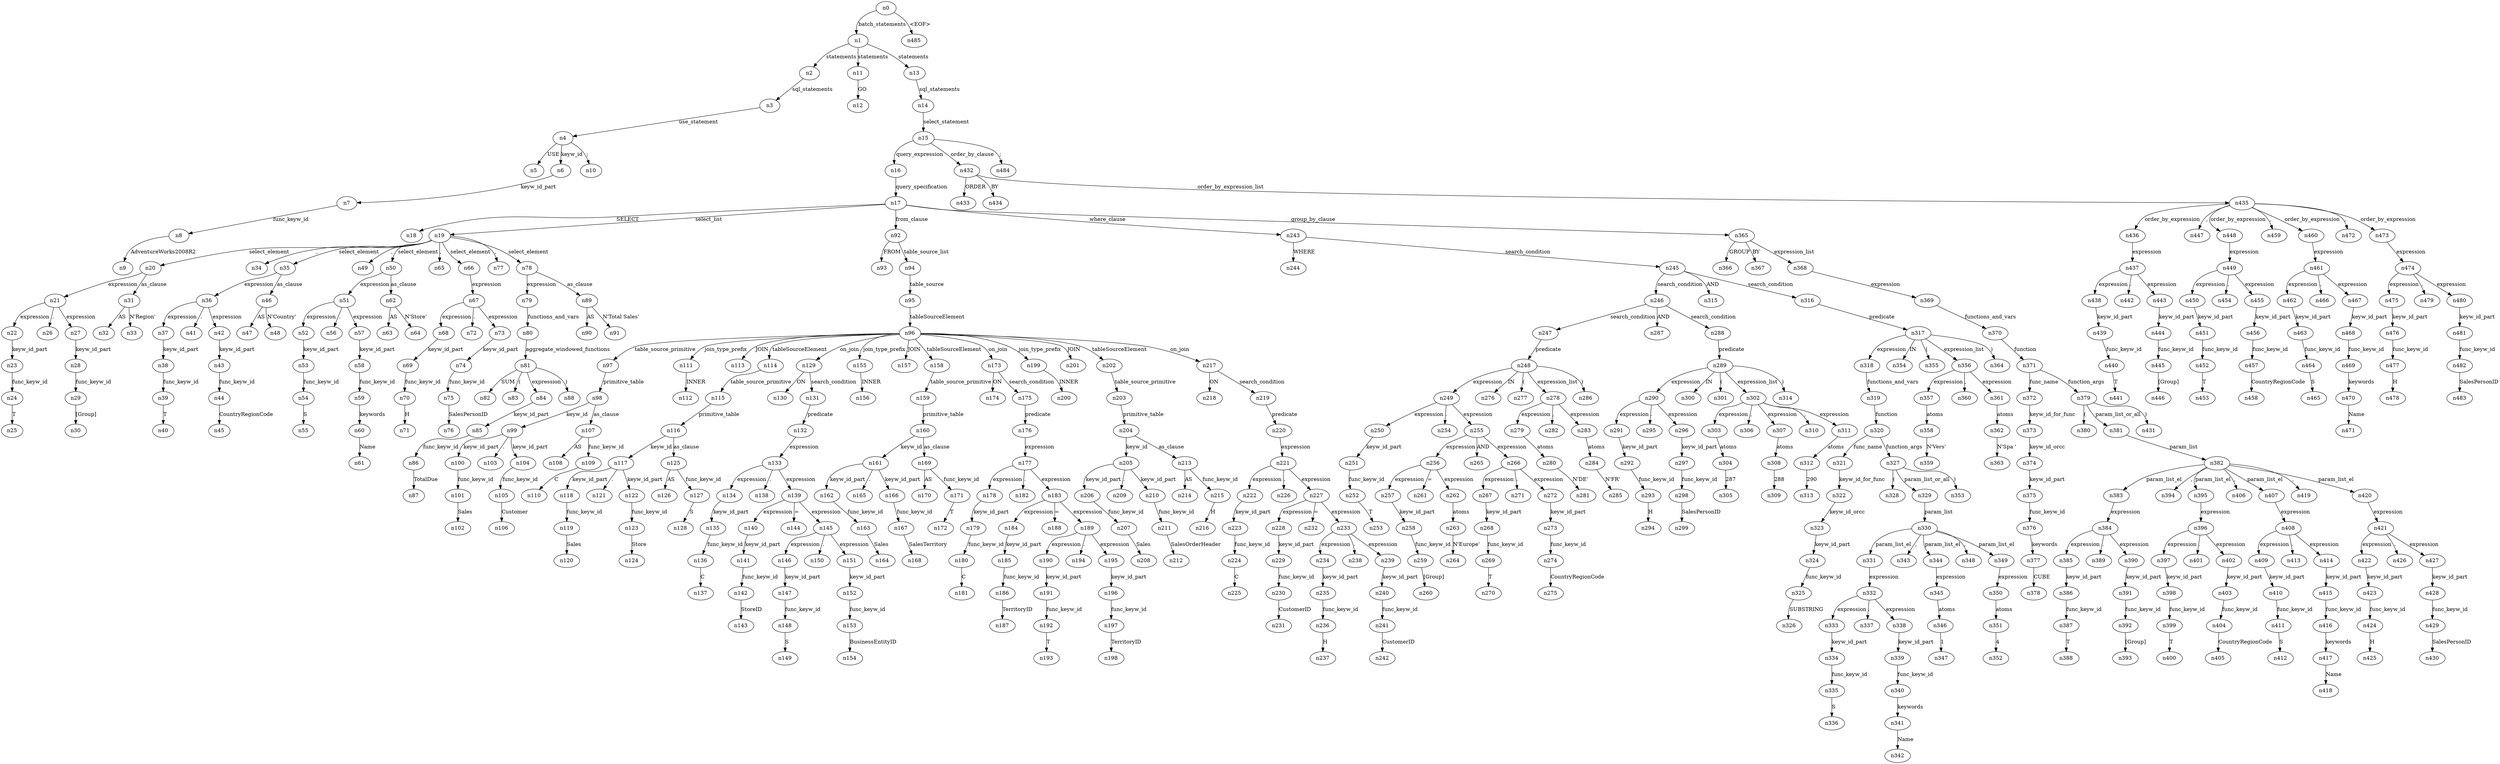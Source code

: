 digraph ParseTree {
  n0 -> n1 [label="batch_statements"];
  n1 -> n2 [label="statements"];
  n2 -> n3 [label="sql_statements"];
  n3 -> n4 [label="use_statement"];
  n4 -> n5 [label="USE"];
  n4 -> n6 [label="keyw_id"];
  n6 -> n7 [label="keyw_id_part"];
  n7 -> n8 [label="func_keyw_id"];
  n8 -> n9 [label="AdventureWorks2008R2"];
  n4 -> n10 [label=";"];
  n1 -> n11 [label="statements"];
  n11 -> n12 [label="GO"];
  n1 -> n13 [label="statements"];
  n13 -> n14 [label="sql_statements"];
  n14 -> n15 [label="select_statement"];
  n15 -> n16 [label="query_expression"];
  n16 -> n17 [label="query_specification"];
  n17 -> n18 [label="SELECT"];
  n17 -> n19 [label="select_list"];
  n19 -> n20 [label="select_element"];
  n20 -> n21 [label="expression"];
  n21 -> n22 [label="expression"];
  n22 -> n23 [label="keyw_id_part"];
  n23 -> n24 [label="func_keyw_id"];
  n24 -> n25 [label="T"];
  n21 -> n26 [label="."];
  n21 -> n27 [label="expression"];
  n27 -> n28 [label="keyw_id_part"];
  n28 -> n29 [label="func_keyw_id"];
  n29 -> n30 [label="[Group]"];
  n20 -> n31 [label="as_clause"];
  n31 -> n32 [label="AS"];
  n31 -> n33 [label="N'Region'"];
  n19 -> n34 [label=","];
  n19 -> n35 [label="select_element"];
  n35 -> n36 [label="expression"];
  n36 -> n37 [label="expression"];
  n37 -> n38 [label="keyw_id_part"];
  n38 -> n39 [label="func_keyw_id"];
  n39 -> n40 [label="T"];
  n36 -> n41 [label="."];
  n36 -> n42 [label="expression"];
  n42 -> n43 [label="keyw_id_part"];
  n43 -> n44 [label="func_keyw_id"];
  n44 -> n45 [label="CountryRegionCode"];
  n35 -> n46 [label="as_clause"];
  n46 -> n47 [label="AS"];
  n46 -> n48 [label="N'Country'"];
  n19 -> n49 [label=","];
  n19 -> n50 [label="select_element"];
  n50 -> n51 [label="expression"];
  n51 -> n52 [label="expression"];
  n52 -> n53 [label="keyw_id_part"];
  n53 -> n54 [label="func_keyw_id"];
  n54 -> n55 [label="S"];
  n51 -> n56 [label="."];
  n51 -> n57 [label="expression"];
  n57 -> n58 [label="keyw_id_part"];
  n58 -> n59 [label="func_keyw_id"];
  n59 -> n60 [label="keywords"];
  n60 -> n61 [label="Name"];
  n50 -> n62 [label="as_clause"];
  n62 -> n63 [label="AS"];
  n62 -> n64 [label="N'Store'"];
  n19 -> n65 [label=","];
  n19 -> n66 [label="select_element"];
  n66 -> n67 [label="expression"];
  n67 -> n68 [label="expression"];
  n68 -> n69 [label="keyw_id_part"];
  n69 -> n70 [label="func_keyw_id"];
  n70 -> n71 [label="H"];
  n67 -> n72 [label="."];
  n67 -> n73 [label="expression"];
  n73 -> n74 [label="keyw_id_part"];
  n74 -> n75 [label="func_keyw_id"];
  n75 -> n76 [label="SalesPersonID"];
  n19 -> n77 [label=","];
  n19 -> n78 [label="select_element"];
  n78 -> n79 [label="expression"];
  n79 -> n80 [label="functions_and_vars"];
  n80 -> n81 [label="aggregate_windowed_functions"];
  n81 -> n82 [label="SUM"];
  n81 -> n83 [label="("];
  n81 -> n84 [label="expression"];
  n84 -> n85 [label="keyw_id_part"];
  n85 -> n86 [label="func_keyw_id"];
  n86 -> n87 [label="TotalDue"];
  n81 -> n88 [label=")"];
  n78 -> n89 [label="as_clause"];
  n89 -> n90 [label="AS"];
  n89 -> n91 [label="N'Total Sales'"];
  n17 -> n92 [label="from_clause"];
  n92 -> n93 [label="FROM"];
  n92 -> n94 [label="table_source_list"];
  n94 -> n95 [label="table_source"];
  n95 -> n96 [label="tableSourceElement"];
  n96 -> n97 [label="table_source_primitive"];
  n97 -> n98 [label="primitive_table"];
  n98 -> n99 [label="keyw_id"];
  n99 -> n100 [label="keyw_id_part"];
  n100 -> n101 [label="func_keyw_id"];
  n101 -> n102 [label="Sales"];
  n99 -> n103 [label="."];
  n99 -> n104 [label="keyw_id_part"];
  n104 -> n105 [label="func_keyw_id"];
  n105 -> n106 [label="Customer"];
  n98 -> n107 [label="as_clause"];
  n107 -> n108 [label="AS"];
  n107 -> n109 [label="func_keyw_id"];
  n109 -> n110 [label="C"];
  n96 -> n111 [label="join_type_prefix"];
  n111 -> n112 [label="INNER"];
  n96 -> n113 [label="JOIN"];
  n96 -> n114 [label="tableSourceElement"];
  n114 -> n115 [label="table_source_primitive"];
  n115 -> n116 [label="primitive_table"];
  n116 -> n117 [label="keyw_id"];
  n117 -> n118 [label="keyw_id_part"];
  n118 -> n119 [label="func_keyw_id"];
  n119 -> n120 [label="Sales"];
  n117 -> n121 [label="."];
  n117 -> n122 [label="keyw_id_part"];
  n122 -> n123 [label="func_keyw_id"];
  n123 -> n124 [label="Store"];
  n116 -> n125 [label="as_clause"];
  n125 -> n126 [label="AS"];
  n125 -> n127 [label="func_keyw_id"];
  n127 -> n128 [label="S"];
  n96 -> n129 [label="on_join"];
  n129 -> n130 [label="ON"];
  n129 -> n131 [label="search_condition"];
  n131 -> n132 [label="predicate"];
  n132 -> n133 [label="expression"];
  n133 -> n134 [label="expression"];
  n134 -> n135 [label="keyw_id_part"];
  n135 -> n136 [label="func_keyw_id"];
  n136 -> n137 [label="C"];
  n133 -> n138 [label="."];
  n133 -> n139 [label="expression"];
  n139 -> n140 [label="expression"];
  n140 -> n141 [label="keyw_id_part"];
  n141 -> n142 [label="func_keyw_id"];
  n142 -> n143 [label="StoreID"];
  n139 -> n144 [label="="];
  n139 -> n145 [label="expression"];
  n145 -> n146 [label="expression"];
  n146 -> n147 [label="keyw_id_part"];
  n147 -> n148 [label="func_keyw_id"];
  n148 -> n149 [label="S"];
  n145 -> n150 [label="."];
  n145 -> n151 [label="expression"];
  n151 -> n152 [label="keyw_id_part"];
  n152 -> n153 [label="func_keyw_id"];
  n153 -> n154 [label="BusinessEntityID"];
  n96 -> n155 [label="join_type_prefix"];
  n155 -> n156 [label="INNER"];
  n96 -> n157 [label="JOIN"];
  n96 -> n158 [label="tableSourceElement"];
  n158 -> n159 [label="table_source_primitive"];
  n159 -> n160 [label="primitive_table"];
  n160 -> n161 [label="keyw_id"];
  n161 -> n162 [label="keyw_id_part"];
  n162 -> n163 [label="func_keyw_id"];
  n163 -> n164 [label="Sales"];
  n161 -> n165 [label="."];
  n161 -> n166 [label="keyw_id_part"];
  n166 -> n167 [label="func_keyw_id"];
  n167 -> n168 [label="SalesTerritory"];
  n160 -> n169 [label="as_clause"];
  n169 -> n170 [label="AS"];
  n169 -> n171 [label="func_keyw_id"];
  n171 -> n172 [label="T"];
  n96 -> n173 [label="on_join"];
  n173 -> n174 [label="ON"];
  n173 -> n175 [label="search_condition"];
  n175 -> n176 [label="predicate"];
  n176 -> n177 [label="expression"];
  n177 -> n178 [label="expression"];
  n178 -> n179 [label="keyw_id_part"];
  n179 -> n180 [label="func_keyw_id"];
  n180 -> n181 [label="C"];
  n177 -> n182 [label="."];
  n177 -> n183 [label="expression"];
  n183 -> n184 [label="expression"];
  n184 -> n185 [label="keyw_id_part"];
  n185 -> n186 [label="func_keyw_id"];
  n186 -> n187 [label="TerritoryID"];
  n183 -> n188 [label="="];
  n183 -> n189 [label="expression"];
  n189 -> n190 [label="expression"];
  n190 -> n191 [label="keyw_id_part"];
  n191 -> n192 [label="func_keyw_id"];
  n192 -> n193 [label="T"];
  n189 -> n194 [label="."];
  n189 -> n195 [label="expression"];
  n195 -> n196 [label="keyw_id_part"];
  n196 -> n197 [label="func_keyw_id"];
  n197 -> n198 [label="TerritoryID"];
  n96 -> n199 [label="join_type_prefix"];
  n199 -> n200 [label="INNER"];
  n96 -> n201 [label="JOIN"];
  n96 -> n202 [label="tableSourceElement"];
  n202 -> n203 [label="table_source_primitive"];
  n203 -> n204 [label="primitive_table"];
  n204 -> n205 [label="keyw_id"];
  n205 -> n206 [label="keyw_id_part"];
  n206 -> n207 [label="func_keyw_id"];
  n207 -> n208 [label="Sales"];
  n205 -> n209 [label="."];
  n205 -> n210 [label="keyw_id_part"];
  n210 -> n211 [label="func_keyw_id"];
  n211 -> n212 [label="SalesOrderHeader"];
  n204 -> n213 [label="as_clause"];
  n213 -> n214 [label="AS"];
  n213 -> n215 [label="func_keyw_id"];
  n215 -> n216 [label="H"];
  n96 -> n217 [label="on_join"];
  n217 -> n218 [label="ON"];
  n217 -> n219 [label="search_condition"];
  n219 -> n220 [label="predicate"];
  n220 -> n221 [label="expression"];
  n221 -> n222 [label="expression"];
  n222 -> n223 [label="keyw_id_part"];
  n223 -> n224 [label="func_keyw_id"];
  n224 -> n225 [label="C"];
  n221 -> n226 [label="."];
  n221 -> n227 [label="expression"];
  n227 -> n228 [label="expression"];
  n228 -> n229 [label="keyw_id_part"];
  n229 -> n230 [label="func_keyw_id"];
  n230 -> n231 [label="CustomerID"];
  n227 -> n232 [label="="];
  n227 -> n233 [label="expression"];
  n233 -> n234 [label="expression"];
  n234 -> n235 [label="keyw_id_part"];
  n235 -> n236 [label="func_keyw_id"];
  n236 -> n237 [label="H"];
  n233 -> n238 [label="."];
  n233 -> n239 [label="expression"];
  n239 -> n240 [label="keyw_id_part"];
  n240 -> n241 [label="func_keyw_id"];
  n241 -> n242 [label="CustomerID"];
  n17 -> n243 [label="where_clause"];
  n243 -> n244 [label="WHERE"];
  n243 -> n245 [label="search_condition"];
  n245 -> n246 [label="search_condition"];
  n246 -> n247 [label="search_condition"];
  n247 -> n248 [label="predicate"];
  n248 -> n249 [label="expression"];
  n249 -> n250 [label="expression"];
  n250 -> n251 [label="keyw_id_part"];
  n251 -> n252 [label="func_keyw_id"];
  n252 -> n253 [label="T"];
  n249 -> n254 [label="."];
  n249 -> n255 [label="expression"];
  n255 -> n256 [label="expression"];
  n256 -> n257 [label="expression"];
  n257 -> n258 [label="keyw_id_part"];
  n258 -> n259 [label="func_keyw_id"];
  n259 -> n260 [label="[Group]"];
  n256 -> n261 [label="="];
  n256 -> n262 [label="expression"];
  n262 -> n263 [label="atoms"];
  n263 -> n264 [label="N'Europe'"];
  n255 -> n265 [label="AND"];
  n255 -> n266 [label="expression"];
  n266 -> n267 [label="expression"];
  n267 -> n268 [label="keyw_id_part"];
  n268 -> n269 [label="func_keyw_id"];
  n269 -> n270 [label="T"];
  n266 -> n271 [label="."];
  n266 -> n272 [label="expression"];
  n272 -> n273 [label="keyw_id_part"];
  n273 -> n274 [label="func_keyw_id"];
  n274 -> n275 [label="CountryRegionCode"];
  n248 -> n276 [label="IN"];
  n248 -> n277 [label="("];
  n248 -> n278 [label="expression_list"];
  n278 -> n279 [label="expression"];
  n279 -> n280 [label="atoms"];
  n280 -> n281 [label="N'DE'"];
  n278 -> n282 [label=","];
  n278 -> n283 [label="expression"];
  n283 -> n284 [label="atoms"];
  n284 -> n285 [label="N'FR'"];
  n248 -> n286 [label=")"];
  n246 -> n287 [label="AND"];
  n246 -> n288 [label="search_condition"];
  n288 -> n289 [label="predicate"];
  n289 -> n290 [label="expression"];
  n290 -> n291 [label="expression"];
  n291 -> n292 [label="keyw_id_part"];
  n292 -> n293 [label="func_keyw_id"];
  n293 -> n294 [label="H"];
  n290 -> n295 [label="."];
  n290 -> n296 [label="expression"];
  n296 -> n297 [label="keyw_id_part"];
  n297 -> n298 [label="func_keyw_id"];
  n298 -> n299 [label="SalesPersonID"];
  n289 -> n300 [label="IN"];
  n289 -> n301 [label="("];
  n289 -> n302 [label="expression_list"];
  n302 -> n303 [label="expression"];
  n303 -> n304 [label="atoms"];
  n304 -> n305 [label="287"];
  n302 -> n306 [label=","];
  n302 -> n307 [label="expression"];
  n307 -> n308 [label="atoms"];
  n308 -> n309 [label="288"];
  n302 -> n310 [label=","];
  n302 -> n311 [label="expression"];
  n311 -> n312 [label="atoms"];
  n312 -> n313 [label="290"];
  n289 -> n314 [label=")"];
  n245 -> n315 [label="AND"];
  n245 -> n316 [label="search_condition"];
  n316 -> n317 [label="predicate"];
  n317 -> n318 [label="expression"];
  n318 -> n319 [label="functions_and_vars"];
  n319 -> n320 [label="function"];
  n320 -> n321 [label="func_name"];
  n321 -> n322 [label="keyw_id_for_func"];
  n322 -> n323 [label="keyw_id_orcc"];
  n323 -> n324 [label="keyw_id_part"];
  n324 -> n325 [label="func_keyw_id"];
  n325 -> n326 [label="SUBSTRING"];
  n320 -> n327 [label="function_args"];
  n327 -> n328 [label="("];
  n327 -> n329 [label="param_list_or_all"];
  n329 -> n330 [label="param_list"];
  n330 -> n331 [label="param_list_el"];
  n331 -> n332 [label="expression"];
  n332 -> n333 [label="expression"];
  n333 -> n334 [label="keyw_id_part"];
  n334 -> n335 [label="func_keyw_id"];
  n335 -> n336 [label="S"];
  n332 -> n337 [label="."];
  n332 -> n338 [label="expression"];
  n338 -> n339 [label="keyw_id_part"];
  n339 -> n340 [label="func_keyw_id"];
  n340 -> n341 [label="keywords"];
  n341 -> n342 [label="Name"];
  n330 -> n343 [label=","];
  n330 -> n344 [label="param_list_el"];
  n344 -> n345 [label="expression"];
  n345 -> n346 [label="atoms"];
  n346 -> n347 [label="1"];
  n330 -> n348 [label=","];
  n330 -> n349 [label="param_list_el"];
  n349 -> n350 [label="expression"];
  n350 -> n351 [label="atoms"];
  n351 -> n352 [label="4"];
  n327 -> n353 [label=")"];
  n317 -> n354 [label="IN"];
  n317 -> n355 [label="("];
  n317 -> n356 [label="expression_list"];
  n356 -> n357 [label="expression"];
  n357 -> n358 [label="atoms"];
  n358 -> n359 [label="N'Vers'"];
  n356 -> n360 [label=","];
  n356 -> n361 [label="expression"];
  n361 -> n362 [label="atoms"];
  n362 -> n363 [label="N'Spa '"];
  n317 -> n364 [label=")"];
  n17 -> n365 [label="group_by_clause"];
  n365 -> n366 [label="GROUP"];
  n365 -> n367 [label="BY"];
  n365 -> n368 [label="expression_list"];
  n368 -> n369 [label="expression"];
  n369 -> n370 [label="functions_and_vars"];
  n370 -> n371 [label="function"];
  n371 -> n372 [label="func_name"];
  n372 -> n373 [label="keyw_id_for_func"];
  n373 -> n374 [label="keyw_id_orcc"];
  n374 -> n375 [label="keyw_id_part"];
  n375 -> n376 [label="func_keyw_id"];
  n376 -> n377 [label="keywords"];
  n377 -> n378 [label="CUBE"];
  n371 -> n379 [label="function_args"];
  n379 -> n380 [label="("];
  n379 -> n381 [label="param_list_or_all"];
  n381 -> n382 [label="param_list"];
  n382 -> n383 [label="param_list_el"];
  n383 -> n384 [label="expression"];
  n384 -> n385 [label="expression"];
  n385 -> n386 [label="keyw_id_part"];
  n386 -> n387 [label="func_keyw_id"];
  n387 -> n388 [label="T"];
  n384 -> n389 [label="."];
  n384 -> n390 [label="expression"];
  n390 -> n391 [label="keyw_id_part"];
  n391 -> n392 [label="func_keyw_id"];
  n392 -> n393 [label="[Group]"];
  n382 -> n394 [label=","];
  n382 -> n395 [label="param_list_el"];
  n395 -> n396 [label="expression"];
  n396 -> n397 [label="expression"];
  n397 -> n398 [label="keyw_id_part"];
  n398 -> n399 [label="func_keyw_id"];
  n399 -> n400 [label="T"];
  n396 -> n401 [label="."];
  n396 -> n402 [label="expression"];
  n402 -> n403 [label="keyw_id_part"];
  n403 -> n404 [label="func_keyw_id"];
  n404 -> n405 [label="CountryRegionCode"];
  n382 -> n406 [label=","];
  n382 -> n407 [label="param_list_el"];
  n407 -> n408 [label="expression"];
  n408 -> n409 [label="expression"];
  n409 -> n410 [label="keyw_id_part"];
  n410 -> n411 [label="func_keyw_id"];
  n411 -> n412 [label="S"];
  n408 -> n413 [label="."];
  n408 -> n414 [label="expression"];
  n414 -> n415 [label="keyw_id_part"];
  n415 -> n416 [label="func_keyw_id"];
  n416 -> n417 [label="keywords"];
  n417 -> n418 [label="Name"];
  n382 -> n419 [label=","];
  n382 -> n420 [label="param_list_el"];
  n420 -> n421 [label="expression"];
  n421 -> n422 [label="expression"];
  n422 -> n423 [label="keyw_id_part"];
  n423 -> n424 [label="func_keyw_id"];
  n424 -> n425 [label="H"];
  n421 -> n426 [label="."];
  n421 -> n427 [label="expression"];
  n427 -> n428 [label="keyw_id_part"];
  n428 -> n429 [label="func_keyw_id"];
  n429 -> n430 [label="SalesPersonID"];
  n379 -> n431 [label=")"];
  n15 -> n432 [label="order_by_clause"];
  n432 -> n433 [label="ORDER"];
  n432 -> n434 [label="BY"];
  n432 -> n435 [label="order_by_expression_list"];
  n435 -> n436 [label="order_by_expression"];
  n436 -> n437 [label="expression"];
  n437 -> n438 [label="expression"];
  n438 -> n439 [label="keyw_id_part"];
  n439 -> n440 [label="func_keyw_id"];
  n440 -> n441 [label="T"];
  n437 -> n442 [label="."];
  n437 -> n443 [label="expression"];
  n443 -> n444 [label="keyw_id_part"];
  n444 -> n445 [label="func_keyw_id"];
  n445 -> n446 [label="[Group]"];
  n435 -> n447 [label=","];
  n435 -> n448 [label="order_by_expression"];
  n448 -> n449 [label="expression"];
  n449 -> n450 [label="expression"];
  n450 -> n451 [label="keyw_id_part"];
  n451 -> n452 [label="func_keyw_id"];
  n452 -> n453 [label="T"];
  n449 -> n454 [label="."];
  n449 -> n455 [label="expression"];
  n455 -> n456 [label="keyw_id_part"];
  n456 -> n457 [label="func_keyw_id"];
  n457 -> n458 [label="CountryRegionCode"];
  n435 -> n459 [label=","];
  n435 -> n460 [label="order_by_expression"];
  n460 -> n461 [label="expression"];
  n461 -> n462 [label="expression"];
  n462 -> n463 [label="keyw_id_part"];
  n463 -> n464 [label="func_keyw_id"];
  n464 -> n465 [label="S"];
  n461 -> n466 [label="."];
  n461 -> n467 [label="expression"];
  n467 -> n468 [label="keyw_id_part"];
  n468 -> n469 [label="func_keyw_id"];
  n469 -> n470 [label="keywords"];
  n470 -> n471 [label="Name"];
  n435 -> n472 [label=","];
  n435 -> n473 [label="order_by_expression"];
  n473 -> n474 [label="expression"];
  n474 -> n475 [label="expression"];
  n475 -> n476 [label="keyw_id_part"];
  n476 -> n477 [label="func_keyw_id"];
  n477 -> n478 [label="H"];
  n474 -> n479 [label="."];
  n474 -> n480 [label="expression"];
  n480 -> n481 [label="keyw_id_part"];
  n481 -> n482 [label="func_keyw_id"];
  n482 -> n483 [label="SalesPersonID"];
  n15 -> n484 [label=";"];
  n0 -> n485 [label="<EOF>"];
}